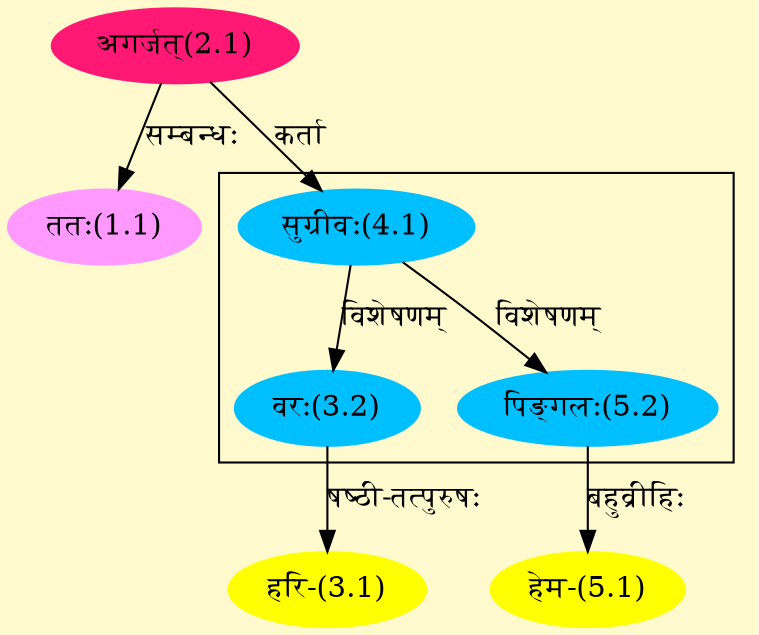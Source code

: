 digraph G{
rankdir=BT;
 compound=true;
 bgcolor="lemonchiffon1";

subgraph cluster_1{
Node3_2 [style=filled, color="#00BFFF" label = "वरः(3.2)"]
Node4_1 [style=filled, color="#00BFFF" label = "सुग्रीवः(4.1)"]
Node5_2 [style=filled, color="#00BFFF" label = "पिङ्गलः(5.2)"]

}
Node1_1 [style=filled, color="#FF99FF" label = "ततः(1.1)"]
Node2_1 [style=filled, color="#FF1975" label = "अगर्जत्(2.1)"]
Node4_1 [style=filled, color="#00BFFF" label = "सुग्रीवः(4.1)"]
Node3_1 [style=filled, color="#FFFF00" label = "हरि-(3.1)"]
Node3_2 [style=filled, color="#00BFFF" label = "वरः(3.2)"]
Node5_1 [style=filled, color="#FFFF00" label = "हेम-(5.1)"]
Node5_2 [style=filled, color="#00BFFF" label = "पिङ्गलः(5.2)"]
/* Start of Relations section */

Node1_1 -> Node2_1 [  label="सम्बन्धः"  dir="back" ]
Node3_1 -> Node3_2 [  label="षष्ठी-तत्पुरुषः"  dir="back" ]
Node3_2 -> Node4_1 [  label="विशेषणम्"  dir="back" ]
Node4_1 -> Node2_1 [  label="कर्ता"  dir="back" ]
Node5_1 -> Node5_2 [  label="बहुव्रीहिः"  dir="back" ]
Node5_2 -> Node4_1 [  label="विशेषणम्"  dir="back" ]
}
